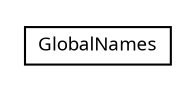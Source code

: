#!/usr/local/bin/dot
#
# Class diagram 
# Generated by UMLGraph version R5_6 (http://www.umlgraph.org/)
#

digraph G {
	edge [fontname="Trebuchet MS",fontsize=10,labelfontname="Trebuchet MS",labelfontsize=10];
	node [fontname="Trebuchet MS",fontsize=10,shape=plaintext];
	nodesep=0.25;
	ranksep=0.5;
	// se.cambio.cds.model.util.GlobalNames
	c19449 [label=<<table title="se.cambio.cds.model.util.GlobalNames" border="0" cellborder="1" cellspacing="0" cellpadding="2" port="p" href="./GlobalNames.html">
		<tr><td><table border="0" cellspacing="0" cellpadding="1">
<tr><td align="center" balign="center"><font face="Trebuchet MS"> GlobalNames </font></td></tr>
		</table></td></tr>
		</table>>, URL="./GlobalNames.html", fontname="Trebuchet MS", fontcolor="black", fontsize=9.0];
}

